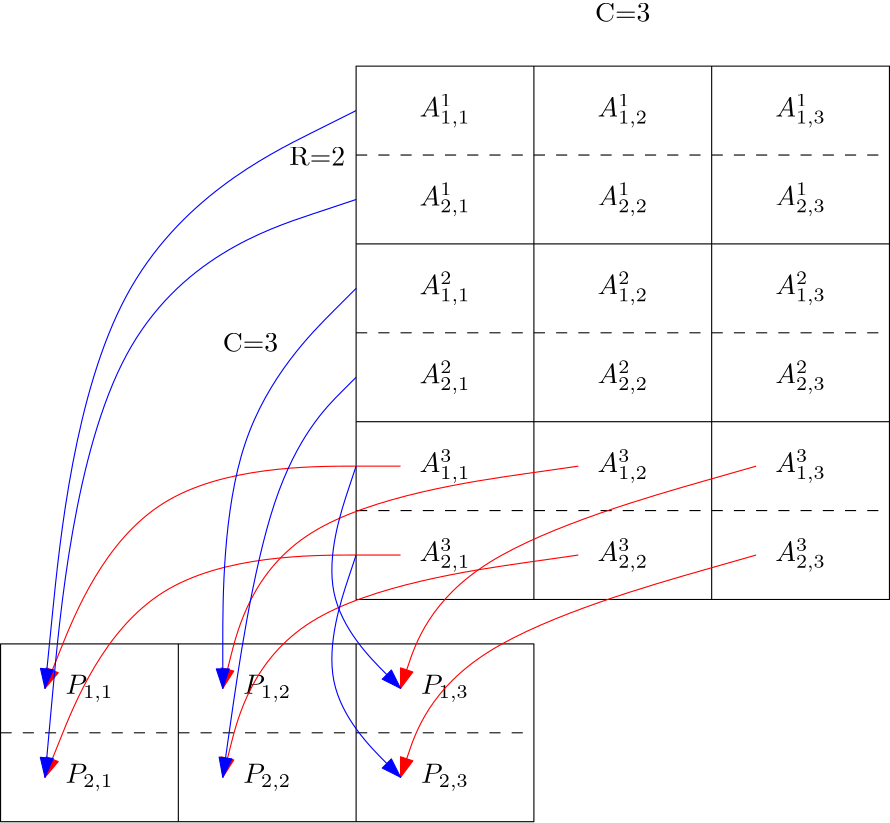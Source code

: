 <?xml version="1.0"?>
<!DOCTYPE ipe SYSTEM "ipe.dtd">
<ipe version="70005" creator="Ipe 7.1.1">
<info created="D:20140808185944" modified="D:20140808192950"/>
<ipestyle name="basic">
<symbol name="arrow/arc(spx)">
<path stroke="sym-stroke" fill="sym-stroke" pen="sym-pen">
0 0 m
-1 0.333 l
-1 -0.333 l
h
</path>
</symbol>
<symbol name="arrow/farc(spx)">
<path stroke="sym-stroke" fill="white" pen="sym-pen">
0 0 m
-1 0.333 l
-1 -0.333 l
h
</path>
</symbol>
<symbol name="mark/circle(sx)" transformations="translations">
<path fill="sym-stroke">
0.6 0 0 0.6 0 0 e
0.4 0 0 0.4 0 0 e
</path>
</symbol>
<symbol name="mark/disk(sx)" transformations="translations">
<path fill="sym-stroke">
0.6 0 0 0.6 0 0 e
</path>
</symbol>
<symbol name="mark/fdisk(sfx)" transformations="translations">
<group>
<path fill="sym-fill">
0.5 0 0 0.5 0 0 e
</path>
<path fill="sym-stroke" fillrule="eofill">
0.6 0 0 0.6 0 0 e
0.4 0 0 0.4 0 0 e
</path>
</group>
</symbol>
<symbol name="mark/box(sx)" transformations="translations">
<path fill="sym-stroke" fillrule="eofill">
-0.6 -0.6 m
0.6 -0.6 l
0.6 0.6 l
-0.6 0.6 l
h
-0.4 -0.4 m
0.4 -0.4 l
0.4 0.4 l
-0.4 0.4 l
h
</path>
</symbol>
<symbol name="mark/square(sx)" transformations="translations">
<path fill="sym-stroke">
-0.6 -0.6 m
0.6 -0.6 l
0.6 0.6 l
-0.6 0.6 l
h
</path>
</symbol>
<symbol name="mark/fsquare(sfx)" transformations="translations">
<group>
<path fill="sym-fill">
-0.5 -0.5 m
0.5 -0.5 l
0.5 0.5 l
-0.5 0.5 l
h
</path>
<path fill="sym-stroke" fillrule="eofill">
-0.6 -0.6 m
0.6 -0.6 l
0.6 0.6 l
-0.6 0.6 l
h
-0.4 -0.4 m
0.4 -0.4 l
0.4 0.4 l
-0.4 0.4 l
h
</path>
</group>
</symbol>
<symbol name="mark/cross(sx)" transformations="translations">
<group>
<path fill="sym-stroke">
-0.43 -0.57 m
0.57 0.43 l
0.43 0.57 l
-0.57 -0.43 l
h
</path>
<path fill="sym-stroke">
-0.43 0.57 m
0.57 -0.43 l
0.43 -0.57 l
-0.57 0.43 l
h
</path>
</group>
</symbol>
<symbol name="arrow/fnormal(spx)">
<path stroke="sym-stroke" fill="white" pen="sym-pen">
0 0 m
-1 0.333 l
-1 -0.333 l
h
</path>
</symbol>
<symbol name="arrow/pointed(spx)">
<path stroke="sym-stroke" fill="sym-stroke" pen="sym-pen">
0 0 m
-1 0.333 l
-0.8 0 l
-1 -0.333 l
h
</path>
</symbol>
<symbol name="arrow/fpointed(spx)">
<path stroke="sym-stroke" fill="white" pen="sym-pen">
0 0 m
-1 0.333 l
-0.8 0 l
-1 -0.333 l
h
</path>
</symbol>
<symbol name="arrow/linear(spx)">
<path stroke="sym-stroke" pen="sym-pen">
-1 0.333 m
0 0 l
-1 -0.333 l
</path>
</symbol>
<symbol name="arrow/fdouble(spx)">
<path stroke="sym-stroke" fill="white" pen="sym-pen">
0 0 m
-1 0.333 l
-1 -0.333 l
h
-1 0 m
-2 0.333 l
-2 -0.333 l
h
</path>
</symbol>
<symbol name="arrow/double(spx)">
<path stroke="sym-stroke" fill="sym-stroke" pen="sym-pen">
0 0 m
-1 0.333 l
-1 -0.333 l
h
-1 0 m
-2 0.333 l
-2 -0.333 l
h
</path>
</symbol>
<pen name="heavier" value="0.8"/>
<pen name="fat" value="1.2"/>
<pen name="ultrafat" value="2"/>
<symbolsize name="large" value="5"/>
<symbolsize name="small" value="2"/>
<symbolsize name="tiny" value="1.1"/>
<arrowsize name="large" value="10"/>
<arrowsize name="small" value="5"/>
<arrowsize name="tiny" value="3"/>
<color name="red" value="1 0 0"/>
<color name="green" value="0 1 0"/>
<color name="blue" value="0 0 1"/>
<color name="yellow" value="1 1 0"/>
<color name="orange" value="1 0.647 0"/>
<color name="gold" value="1 0.843 0"/>
<color name="purple" value="0.627 0.125 0.941"/>
<color name="gray" value="0.745"/>
<color name="brown" value="0.647 0.165 0.165"/>
<color name="navy" value="0 0 0.502"/>
<color name="pink" value="1 0.753 0.796"/>
<color name="seagreen" value="0.18 0.545 0.341"/>
<color name="turquoise" value="0.251 0.878 0.816"/>
<color name="violet" value="0.933 0.51 0.933"/>
<color name="darkblue" value="0 0 0.545"/>
<color name="darkcyan" value="0 0.545 0.545"/>
<color name="darkgray" value="0.663"/>
<color name="darkgreen" value="0 0.392 0"/>
<color name="darkmagenta" value="0.545 0 0.545"/>
<color name="darkorange" value="1 0.549 0"/>
<color name="darkred" value="0.545 0 0"/>
<color name="lightblue" value="0.678 0.847 0.902"/>
<color name="lightcyan" value="0.878 1 1"/>
<color name="lightgray" value="0.827"/>
<color name="lightgreen" value="0.565 0.933 0.565"/>
<color name="lightyellow" value="1 1 0.878"/>
<dashstyle name="dashed" value="[4] 0"/>
<dashstyle name="dotted" value="[1 3] 0"/>
<dashstyle name="dash dotted" value="[4 2 1 2] 0"/>
<dashstyle name="dash dot dotted" value="[4 2 1 2 1 2] 0"/>
<textsize name="large" value="\large"/>
<textsize name="Large" value="\Large"/>
<textsize name="LARGE" value="\LARGE"/>
<textsize name="huge" value="\huge"/>
<textsize name="Huge" value="\Huge"/>
<textsize name="small" value="\small"/>
<textsize name="footnote" value="\footnotesize"/>
<textsize name="tiny" value="\tiny"/>
<textstyle name="center" begin="\begin{center}" end="\end{center}"/>
<textstyle name="itemize" begin="\begin{itemize}" end="\end{itemize}"/>
<textstyle name="item" begin="\begin{itemize}\item{}" end="\end{itemize}"/>
<gridsize name="4 pts" value="4"/>
<gridsize name="8 pts (~3 mm)" value="8"/>
<gridsize name="16 pts (~6 mm)" value="16"/>
<gridsize name="32 pts (~12 mm)" value="32"/>
<gridsize name="10 pts (~3.5 mm)" value="10"/>
<gridsize name="20 pts (~7 mm)" value="20"/>
<gridsize name="14 pts (~5 mm)" value="14"/>
<gridsize name="28 pts (~10 mm)" value="28"/>
<gridsize name="56 pts (~20 mm)" value="56"/>
<anglesize name="90 deg" value="90"/>
<anglesize name="60 deg" value="60"/>
<anglesize name="45 deg" value="45"/>
<anglesize name="30 deg" value="30"/>
<anglesize name="22.5 deg" value="22.5"/>
<tiling name="falling" angle="-60" step="4" width="1"/>
<tiling name="rising" angle="30" step="4" width="1"/>
</ipestyle>
<page>
<layer name="alpha"/>
<view layers="alpha" active="alpha"/>
<path layer="alpha" matrix="1 0 0 1 192 0" stroke="black">
128 768 m
128 576 l
</path>
<path matrix="1 0 0 1 192 0" stroke="black">
192 768 m
192 576 l
</path>
<path matrix="1 0 0 1 192 0" stroke="black">
64 768 m
64 576 l
256 576 l
256 768 l
h
</path>
<path matrix="1 0 0 1 192 0" stroke="black">
64 704 m
256 704 l
</path>
<path matrix="1 0 0 1 192 0" stroke="black">
64 640 m
256 640 l
</path>
<path matrix="1 0 0 1 192 0" stroke="black" dash="dashed">
64 736 m
256 736 l
</path>
<path matrix="1 0 0 1 192 -64" stroke="black" dash="dashed">
64 736 m
256 736 l
</path>
<path matrix="1 0 0 1 192 -128" stroke="black" dash="dashed">
64 736 m
256 736 l
</path>
<text matrix="1 0 0 1 192 0" transformations="translations" pos="96 752" stroke="black" type="label" width="18.279" height="8.108" depth="3.83" halign="center" valign="center">$A_{1,1}^1$</text>
<text matrix="1 0 0 1 256 0" transformations="translations" pos="96 752" stroke="black" type="label" width="18.279" height="8.108" depth="3.83" halign="center" valign="center">$A_{1,2}^1$</text>
<text matrix="1 0 0 1 320 0" transformations="translations" pos="96 752" stroke="black" type="label" width="18.279" height="8.108" depth="3.83" halign="center" valign="center">$A_{1,3}^1$</text>
<text matrix="1 0 0 1 320 -32" transformations="translations" pos="96 752" stroke="black" type="label" width="18.279" height="8.108" depth="3.83" halign="center" valign="center">$A_{2,3}^1$</text>
<text matrix="1 0 0 1 256 -32" transformations="translations" pos="96 752" stroke="black" type="label" width="18.279" height="8.108" depth="3.83" halign="center" valign="center">$A_{2,2}^1$</text>
<text matrix="1 0 0 1 192 -32" transformations="translations" pos="96 752" stroke="black" type="label" width="18.279" height="8.108" depth="3.83" halign="center" valign="center">$A_{2,1}^1$</text>
<text matrix="1 0 0 1 192 -64" transformations="translations" pos="96 752" stroke="black" type="label" width="18.279" height="8.108" depth="3.83" halign="center" valign="center">$A_{1,1}^2$</text>
<text matrix="1 0 0 1 256 -64" transformations="translations" pos="96 752" stroke="black" type="label" width="18.279" height="8.108" depth="3.83" halign="center" valign="center">$A_{1,2}^2$</text>
<text matrix="1 0 0 1 320 -64" transformations="translations" pos="96 752" stroke="black" type="label" width="18.279" height="8.108" depth="3.83" halign="center" valign="center">$A_{1,3}^2$</text>
<text matrix="1 0 0 1 320 -96" transformations="translations" pos="96 752" stroke="black" type="label" width="18.279" height="8.108" depth="3.83" halign="center" valign="center">$A_{2,3}^2$</text>
<text matrix="1 0 0 1 256 -96" transformations="translations" pos="96 752" stroke="black" type="label" width="18.279" height="8.108" depth="3.83" halign="center" valign="center">$A_{2,2}^2$</text>
<text matrix="1 0 0 1 192 -96" transformations="translations" pos="96 752" stroke="black" type="label" width="18.279" height="8.108" depth="3.83" halign="center" valign="center">$A_{2,1}^2$</text>
<text matrix="1 0 0 1 192 -128" transformations="translations" pos="96 752" stroke="black" type="label" width="18.279" height="8.108" depth="3.83" halign="center" valign="center">$A_{1,1}^3$</text>
<text matrix="1 0 0 1 256 -128" transformations="translations" pos="96 752" stroke="black" type="label" width="18.279" height="8.108" depth="3.83" halign="center" valign="center">$A_{1,2}^3$</text>
<text matrix="1 0 0 1 320 -128" transformations="translations" pos="96 752" stroke="black" type="label" width="18.279" height="8.108" depth="3.83" halign="center" valign="center">$A_{1,3}^3$</text>
<text matrix="1 0 0 1 320 -160" transformations="translations" pos="96 752" stroke="black" type="label" width="18.279" height="8.108" depth="3.83" halign="center" valign="center">$A_{2,3}^3$</text>
<text matrix="1 0 0 1 256 -160" transformations="translations" pos="96 752" stroke="black" type="label" width="18.279" height="8.108" depth="3.83" halign="center" valign="center">$A_{2,2}^3$</text>
<text matrix="1 0 0 1 192 -160" transformations="translations" pos="96 752" stroke="black" type="label" width="18.279" height="8.108" depth="3.83" halign="center" valign="center">$A_{2,1}^3$</text>
<text matrix="1 0 0 1 199.95 -0.3738" transformations="translations" pos="32 736" stroke="black" type="label" width="20.064" height="6.808" depth="0" valign="center">R=2</text>
<text matrix="1 0 0 1 176 -67.433" transformations="translations" pos="32 736" stroke="black" type="label" width="19.925" height="6.808" depth="0" valign="center">C=3</text>
<text matrix="1 0 0 1 320 48" transformations="translations" pos="32 736" stroke="black" type="label" width="19.925" height="6.808" depth="0" halign="center" valign="baseline">C=3</text>
<path matrix="1 0 0 1 -192 -176" stroke="black">
320 736 m
320 672 l
512 672 l
512 736 l
h
</path>
<path matrix="1 0 0 1 64 -208" stroke="black" dash="dashed">
64 736 m
256 736 l
</path>
<path matrix="1 0 0 1 -192 -176" stroke="black">
384 736 m
384 672 l
</path>
<path matrix="1 0 0 1 -192 -176" stroke="black">
448 736 m
448 672 l
</path>
<text matrix="1 0 0 1 64 -208" transformations="translations" pos="96 752" stroke="black" type="label" width="17.203" height="6.808" depth="2.85" halign="center" valign="center">$P_{1,1}$</text>
<text matrix="1 0 0 1 128 -208" transformations="translations" pos="96 752" stroke="black" type="label" width="17.203" height="6.808" depth="2.85" halign="center" valign="center">$P_{1,2}$</text>
<text matrix="1 0 0 1 192 -208" transformations="translations" pos="96 752" stroke="black" type="label" width="17.203" height="6.808" depth="2.85" halign="center" valign="center">$P_{1,3}$</text>
<text matrix="1 0 0 1 192 -240" transformations="translations" pos="96 752" stroke="black" type="label" width="17.203" height="6.808" depth="2.85" halign="center" valign="center">$P_{2,3}$</text>
<text matrix="1 0 0 1 128 -240" transformations="translations" pos="96 752" stroke="black" type="label" width="17.203" height="6.808" depth="2.85" halign="center" valign="center">$P_{2,2}$</text>
<text matrix="1 0 0 1 64 -240" transformations="translations" pos="96 752" stroke="black" type="label" width="17.203" height="6.808" depth="2.85" halign="center" valign="center">$P_{2,1}$</text>
<path matrix="1 0 0 1 64 -32" stroke="red" arrow="normal/normal">
208 656 m
112 656
80 576 s
</path>
<path matrix="1 0 0 1 64 -32" stroke="red" arrow="normal/normal">
272 656 m
160 640
144 576 s
</path>
<path matrix="1 0 0 1 64 -32" stroke="red" arrow="normal/normal">
336 656 m
224 624
208 576 s
</path>
<path matrix="1 0 0 1 64 -64" stroke="red" arrow="normal/normal">
208 656 m
112 656
80 576 s
</path>
<path matrix="1 0 0 1 64 -64" stroke="red" arrow="normal/normal">
272 656 m
160 640
144 576 s
</path>
<path matrix="1 0 0 1 64 -64" stroke="red" arrow="normal/normal">
336 656 m
224 624
208 576 s
</path>
<path stroke="blue" arrow="normal/normal">
256 752 m
160 704
144 544 s
</path>
<path stroke="blue" arrow="normal/normal">
256 720 m
160 688
144 512 s
</path>
<path stroke="blue" arrow="normal/normal">
256 688 m
208 640
208 544 s
</path>
<path stroke="blue" arrow="normal/normal">
256 656 m
224 624
208 512 s
</path>
<path stroke="blue" arrow="normal/normal">
256 624 m
240 576
272 544 s
</path>
<path stroke="blue" arrow="normal/normal">
256 592 m
240 544
272 512 s
</path>
</page>
</ipe>
